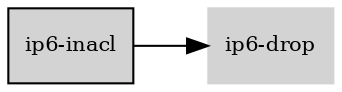 digraph "ip6_inacl_subgraph" {
  rankdir=LR;
  node [shape=box, style=filled, fontsize=10, color=lightgray, fontcolor=black, fillcolor=lightgray];
  "ip6-inacl" [color=black, fontcolor=black, fillcolor=lightgray];
  edge [fontsize=8];
  "ip6-inacl" -> "ip6-drop";
}
